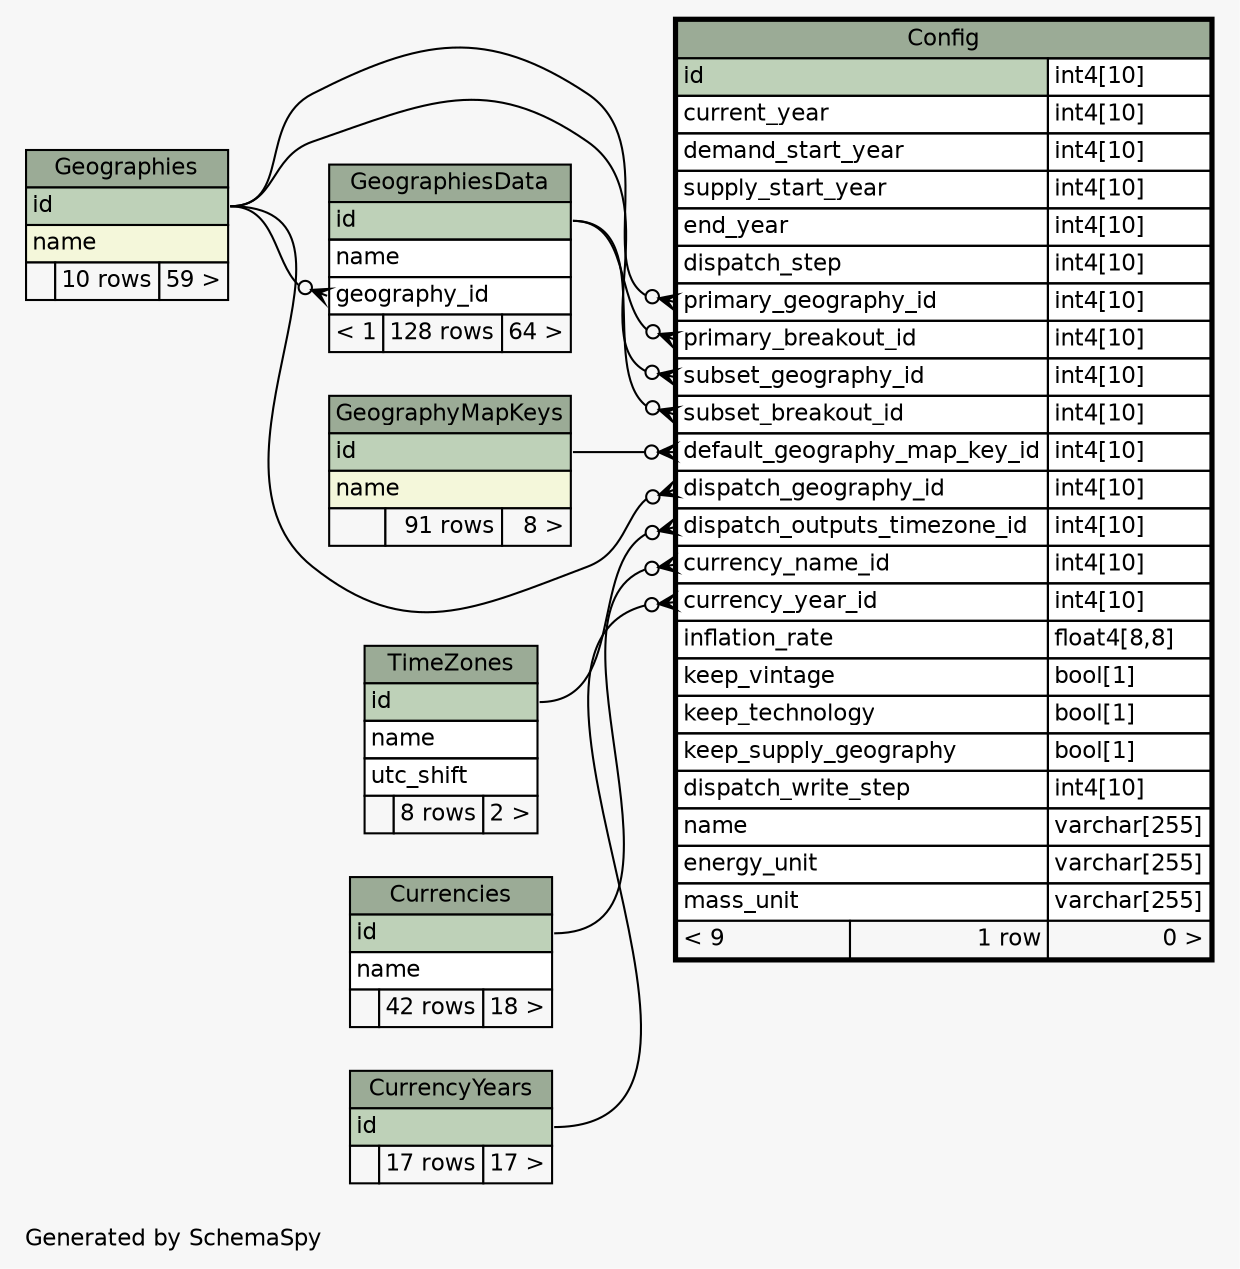 // dot 2.38.0 on Windows 10 10.0
// SchemaSpy rev 590
digraph "oneDegreeRelationshipsDiagram" {
  graph [
    rankdir="RL"
    bgcolor="#f7f7f7"
    label="\nGenerated by SchemaSpy"
    labeljust="l"
    nodesep="0.18"
    ranksep="0.46"
    fontname="Helvetica"
    fontsize="11"
  ];
  node [
    fontname="Helvetica"
    fontsize="11"
    shape="plaintext"
  ];
  edge [
    arrowsize="0.8"
  ];
  "Config":"currency_name_id":w -> "Currencies":"id":e [arrowhead=none dir=back arrowtail=crowodot];
  "Config":"currency_year_id":w -> "CurrencyYears":"id":e [arrowhead=none dir=back arrowtail=crowodot];
  "Config":"default_geography_map_key_id":w -> "GeographyMapKeys":"id":e [arrowhead=none dir=back arrowtail=crowodot];
  "Config":"dispatch_geography_id":w -> "Geographies":"id":e [arrowhead=none dir=back arrowtail=crowodot];
  "Config":"dispatch_outputs_timezone_id":w -> "TimeZones":"id":e [arrowhead=none dir=back arrowtail=crowodot];
  "Config":"primary_breakout_id":w -> "GeographiesData":"id":e [arrowhead=none dir=back arrowtail=crowodot];
  "Config":"primary_geography_id":w -> "Geographies":"id":e [arrowhead=none dir=back arrowtail=crowodot];
  "Config":"subset_breakout_id":w -> "GeographiesData":"id":e [arrowhead=none dir=back arrowtail=crowodot];
  "Config":"subset_geography_id":w -> "Geographies":"id":e [arrowhead=none dir=back arrowtail=crowodot];
  "GeographiesData":"geography_id":w -> "Geographies":"id":e [arrowhead=none dir=back arrowtail=crowodot];
  "Config" [
    label=<
    <TABLE BORDER="2" CELLBORDER="1" CELLSPACING="0" BGCOLOR="#ffffff">
      <TR><TD COLSPAN="3" BGCOLOR="#9bab96" ALIGN="CENTER">Config</TD></TR>
      <TR><TD PORT="id" COLSPAN="2" BGCOLOR="#bed1b8" ALIGN="LEFT">id</TD><TD PORT="id.type" ALIGN="LEFT">int4[10]</TD></TR>
      <TR><TD PORT="current_year" COLSPAN="2" ALIGN="LEFT">current_year</TD><TD PORT="current_year.type" ALIGN="LEFT">int4[10]</TD></TR>
      <TR><TD PORT="demand_start_year" COLSPAN="2" ALIGN="LEFT">demand_start_year</TD><TD PORT="demand_start_year.type" ALIGN="LEFT">int4[10]</TD></TR>
      <TR><TD PORT="supply_start_year" COLSPAN="2" ALIGN="LEFT">supply_start_year</TD><TD PORT="supply_start_year.type" ALIGN="LEFT">int4[10]</TD></TR>
      <TR><TD PORT="end_year" COLSPAN="2" ALIGN="LEFT">end_year</TD><TD PORT="end_year.type" ALIGN="LEFT">int4[10]</TD></TR>
      <TR><TD PORT="dispatch_step" COLSPAN="2" ALIGN="LEFT">dispatch_step</TD><TD PORT="dispatch_step.type" ALIGN="LEFT">int4[10]</TD></TR>
      <TR><TD PORT="primary_geography_id" COLSPAN="2" ALIGN="LEFT">primary_geography_id</TD><TD PORT="primary_geography_id.type" ALIGN="LEFT">int4[10]</TD></TR>
      <TR><TD PORT="primary_breakout_id" COLSPAN="2" ALIGN="LEFT">primary_breakout_id</TD><TD PORT="primary_breakout_id.type" ALIGN="LEFT">int4[10]</TD></TR>
      <TR><TD PORT="subset_geography_id" COLSPAN="2" ALIGN="LEFT">subset_geography_id</TD><TD PORT="subset_geography_id.type" ALIGN="LEFT">int4[10]</TD></TR>
      <TR><TD PORT="subset_breakout_id" COLSPAN="2" ALIGN="LEFT">subset_breakout_id</TD><TD PORT="subset_breakout_id.type" ALIGN="LEFT">int4[10]</TD></TR>
      <TR><TD PORT="default_geography_map_key_id" COLSPAN="2" ALIGN="LEFT">default_geography_map_key_id</TD><TD PORT="default_geography_map_key_id.type" ALIGN="LEFT">int4[10]</TD></TR>
      <TR><TD PORT="dispatch_geography_id" COLSPAN="2" ALIGN="LEFT">dispatch_geography_id</TD><TD PORT="dispatch_geography_id.type" ALIGN="LEFT">int4[10]</TD></TR>
      <TR><TD PORT="dispatch_outputs_timezone_id" COLSPAN="2" ALIGN="LEFT">dispatch_outputs_timezone_id</TD><TD PORT="dispatch_outputs_timezone_id.type" ALIGN="LEFT">int4[10]</TD></TR>
      <TR><TD PORT="currency_name_id" COLSPAN="2" ALIGN="LEFT">currency_name_id</TD><TD PORT="currency_name_id.type" ALIGN="LEFT">int4[10]</TD></TR>
      <TR><TD PORT="currency_year_id" COLSPAN="2" ALIGN="LEFT">currency_year_id</TD><TD PORT="currency_year_id.type" ALIGN="LEFT">int4[10]</TD></TR>
      <TR><TD PORT="inflation_rate" COLSPAN="2" ALIGN="LEFT">inflation_rate</TD><TD PORT="inflation_rate.type" ALIGN="LEFT">float4[8,8]</TD></TR>
      <TR><TD PORT="keep_vintage" COLSPAN="2" ALIGN="LEFT">keep_vintage</TD><TD PORT="keep_vintage.type" ALIGN="LEFT">bool[1]</TD></TR>
      <TR><TD PORT="keep_technology" COLSPAN="2" ALIGN="LEFT">keep_technology</TD><TD PORT="keep_technology.type" ALIGN="LEFT">bool[1]</TD></TR>
      <TR><TD PORT="keep_supply_geography" COLSPAN="2" ALIGN="LEFT">keep_supply_geography</TD><TD PORT="keep_supply_geography.type" ALIGN="LEFT">bool[1]</TD></TR>
      <TR><TD PORT="dispatch_write_step" COLSPAN="2" ALIGN="LEFT">dispatch_write_step</TD><TD PORT="dispatch_write_step.type" ALIGN="LEFT">int4[10]</TD></TR>
      <TR><TD PORT="name" COLSPAN="2" ALIGN="LEFT">name</TD><TD PORT="name.type" ALIGN="LEFT">varchar[255]</TD></TR>
      <TR><TD PORT="energy_unit" COLSPAN="2" ALIGN="LEFT">energy_unit</TD><TD PORT="energy_unit.type" ALIGN="LEFT">varchar[255]</TD></TR>
      <TR><TD PORT="mass_unit" COLSPAN="2" ALIGN="LEFT">mass_unit</TD><TD PORT="mass_unit.type" ALIGN="LEFT">varchar[255]</TD></TR>
      <TR><TD ALIGN="LEFT" BGCOLOR="#f7f7f7">&lt; 9</TD><TD ALIGN="RIGHT" BGCOLOR="#f7f7f7">1 row</TD><TD ALIGN="RIGHT" BGCOLOR="#f7f7f7">0 &gt;</TD></TR>
    </TABLE>>
    URL="Config.html"
    tooltip="Config"
  ];
  "Currencies" [
    label=<
    <TABLE BORDER="0" CELLBORDER="1" CELLSPACING="0" BGCOLOR="#ffffff">
      <TR><TD COLSPAN="3" BGCOLOR="#9bab96" ALIGN="CENTER">Currencies</TD></TR>
      <TR><TD PORT="id" COLSPAN="3" BGCOLOR="#bed1b8" ALIGN="LEFT">id</TD></TR>
      <TR><TD PORT="name" COLSPAN="3" ALIGN="LEFT">name</TD></TR>
      <TR><TD ALIGN="LEFT" BGCOLOR="#f7f7f7">  </TD><TD ALIGN="RIGHT" BGCOLOR="#f7f7f7">42 rows</TD><TD ALIGN="RIGHT" BGCOLOR="#f7f7f7">18 &gt;</TD></TR>
    </TABLE>>
    URL="Currencies.html"
    tooltip="Currencies"
  ];
  "CurrencyYears" [
    label=<
    <TABLE BORDER="0" CELLBORDER="1" CELLSPACING="0" BGCOLOR="#ffffff">
      <TR><TD COLSPAN="3" BGCOLOR="#9bab96" ALIGN="CENTER">CurrencyYears</TD></TR>
      <TR><TD PORT="id" COLSPAN="3" BGCOLOR="#bed1b8" ALIGN="LEFT">id</TD></TR>
      <TR><TD ALIGN="LEFT" BGCOLOR="#f7f7f7">  </TD><TD ALIGN="RIGHT" BGCOLOR="#f7f7f7">17 rows</TD><TD ALIGN="RIGHT" BGCOLOR="#f7f7f7">17 &gt;</TD></TR>
    </TABLE>>
    URL="CurrencyYears.html"
    tooltip="CurrencyYears"
  ];
  "Geographies" [
    label=<
    <TABLE BORDER="0" CELLBORDER="1" CELLSPACING="0" BGCOLOR="#ffffff">
      <TR><TD COLSPAN="3" BGCOLOR="#9bab96" ALIGN="CENTER">Geographies</TD></TR>
      <TR><TD PORT="id" COLSPAN="3" BGCOLOR="#bed1b8" ALIGN="LEFT">id</TD></TR>
      <TR><TD PORT="name" COLSPAN="3" BGCOLOR="#f4f7da" ALIGN="LEFT">name</TD></TR>
      <TR><TD ALIGN="LEFT" BGCOLOR="#f7f7f7">  </TD><TD ALIGN="RIGHT" BGCOLOR="#f7f7f7">10 rows</TD><TD ALIGN="RIGHT" BGCOLOR="#f7f7f7">59 &gt;</TD></TR>
    </TABLE>>
    URL="Geographies.html"
    tooltip="Geographies"
  ];
  "GeographiesData" [
    label=<
    <TABLE BORDER="0" CELLBORDER="1" CELLSPACING="0" BGCOLOR="#ffffff">
      <TR><TD COLSPAN="3" BGCOLOR="#9bab96" ALIGN="CENTER">GeographiesData</TD></TR>
      <TR><TD PORT="id" COLSPAN="3" BGCOLOR="#bed1b8" ALIGN="LEFT">id</TD></TR>
      <TR><TD PORT="name" COLSPAN="3" ALIGN="LEFT">name</TD></TR>
      <TR><TD PORT="geography_id" COLSPAN="3" ALIGN="LEFT">geography_id</TD></TR>
      <TR><TD ALIGN="LEFT" BGCOLOR="#f7f7f7">&lt; 1</TD><TD ALIGN="RIGHT" BGCOLOR="#f7f7f7">128 rows</TD><TD ALIGN="RIGHT" BGCOLOR="#f7f7f7">64 &gt;</TD></TR>
    </TABLE>>
    URL="GeographiesData.html"
    tooltip="GeographiesData"
  ];
  "GeographyMapKeys" [
    label=<
    <TABLE BORDER="0" CELLBORDER="1" CELLSPACING="0" BGCOLOR="#ffffff">
      <TR><TD COLSPAN="3" BGCOLOR="#9bab96" ALIGN="CENTER">GeographyMapKeys</TD></TR>
      <TR><TD PORT="id" COLSPAN="3" BGCOLOR="#bed1b8" ALIGN="LEFT">id</TD></TR>
      <TR><TD PORT="name" COLSPAN="3" BGCOLOR="#f4f7da" ALIGN="LEFT">name</TD></TR>
      <TR><TD ALIGN="LEFT" BGCOLOR="#f7f7f7">  </TD><TD ALIGN="RIGHT" BGCOLOR="#f7f7f7">91 rows</TD><TD ALIGN="RIGHT" BGCOLOR="#f7f7f7">8 &gt;</TD></TR>
    </TABLE>>
    URL="GeographyMapKeys.html"
    tooltip="GeographyMapKeys"
  ];
  "TimeZones" [
    label=<
    <TABLE BORDER="0" CELLBORDER="1" CELLSPACING="0" BGCOLOR="#ffffff">
      <TR><TD COLSPAN="3" BGCOLOR="#9bab96" ALIGN="CENTER">TimeZones</TD></TR>
      <TR><TD PORT="id" COLSPAN="3" BGCOLOR="#bed1b8" ALIGN="LEFT">id</TD></TR>
      <TR><TD PORT="name" COLSPAN="3" ALIGN="LEFT">name</TD></TR>
      <TR><TD PORT="utc_shift" COLSPAN="3" ALIGN="LEFT">utc_shift</TD></TR>
      <TR><TD ALIGN="LEFT" BGCOLOR="#f7f7f7">  </TD><TD ALIGN="RIGHT" BGCOLOR="#f7f7f7">8 rows</TD><TD ALIGN="RIGHT" BGCOLOR="#f7f7f7">2 &gt;</TD></TR>
    </TABLE>>
    URL="TimeZones.html"
    tooltip="TimeZones"
  ];
}
